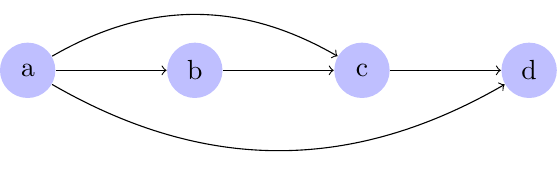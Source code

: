 \documentclass[tikz]{standalone}
\usetikzlibrary{positioning}
\begin{document}
\begin{tikzpicture}[%
    every node/.style = {circle, fill=blue!25, minimum size = 2em}]

    \node (1) at (0,0) {a};
    \foreach \Node/\Label [remember=\Node as \LastNode (initially 1)] in {2/b,3/c,4/d}
    {
        \node (\Node) [right=4em of \LastNode] {\Label};
        \draw[->] (\LastNode) to (\Node);
    }
    \draw[->, bend left] (1) to (3);
    \draw[->, bend right] (1) to (4);
\end{tikzpicture}
\end{document}
